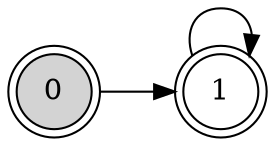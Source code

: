 digraph SBA{
	rankdir=LR
	0 [shape=doublecircle,style=filled,]
	1 [shape=doublecircle,]

	0->1
	1->1
}
